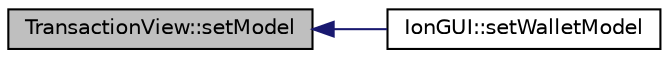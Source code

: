 digraph "TransactionView::setModel"
{
  edge [fontname="Helvetica",fontsize="10",labelfontname="Helvetica",labelfontsize="10"];
  node [fontname="Helvetica",fontsize="10",shape=record];
  rankdir="LR";
  Node306 [label="TransactionView::setModel",height=0.2,width=0.4,color="black", fillcolor="grey75", style="filled", fontcolor="black"];
  Node306 -> Node307 [dir="back",color="midnightblue",fontsize="10",style="solid",fontname="Helvetica"];
  Node307 [label="IonGUI::setWalletModel",height=0.2,width=0.4,color="black", fillcolor="white", style="filled",URL="$dc/d0b/class_ion_g_u_i.html#a37f87db65498b036d387c705a749c45d",tooltip="Set the wallet model. "];
}
